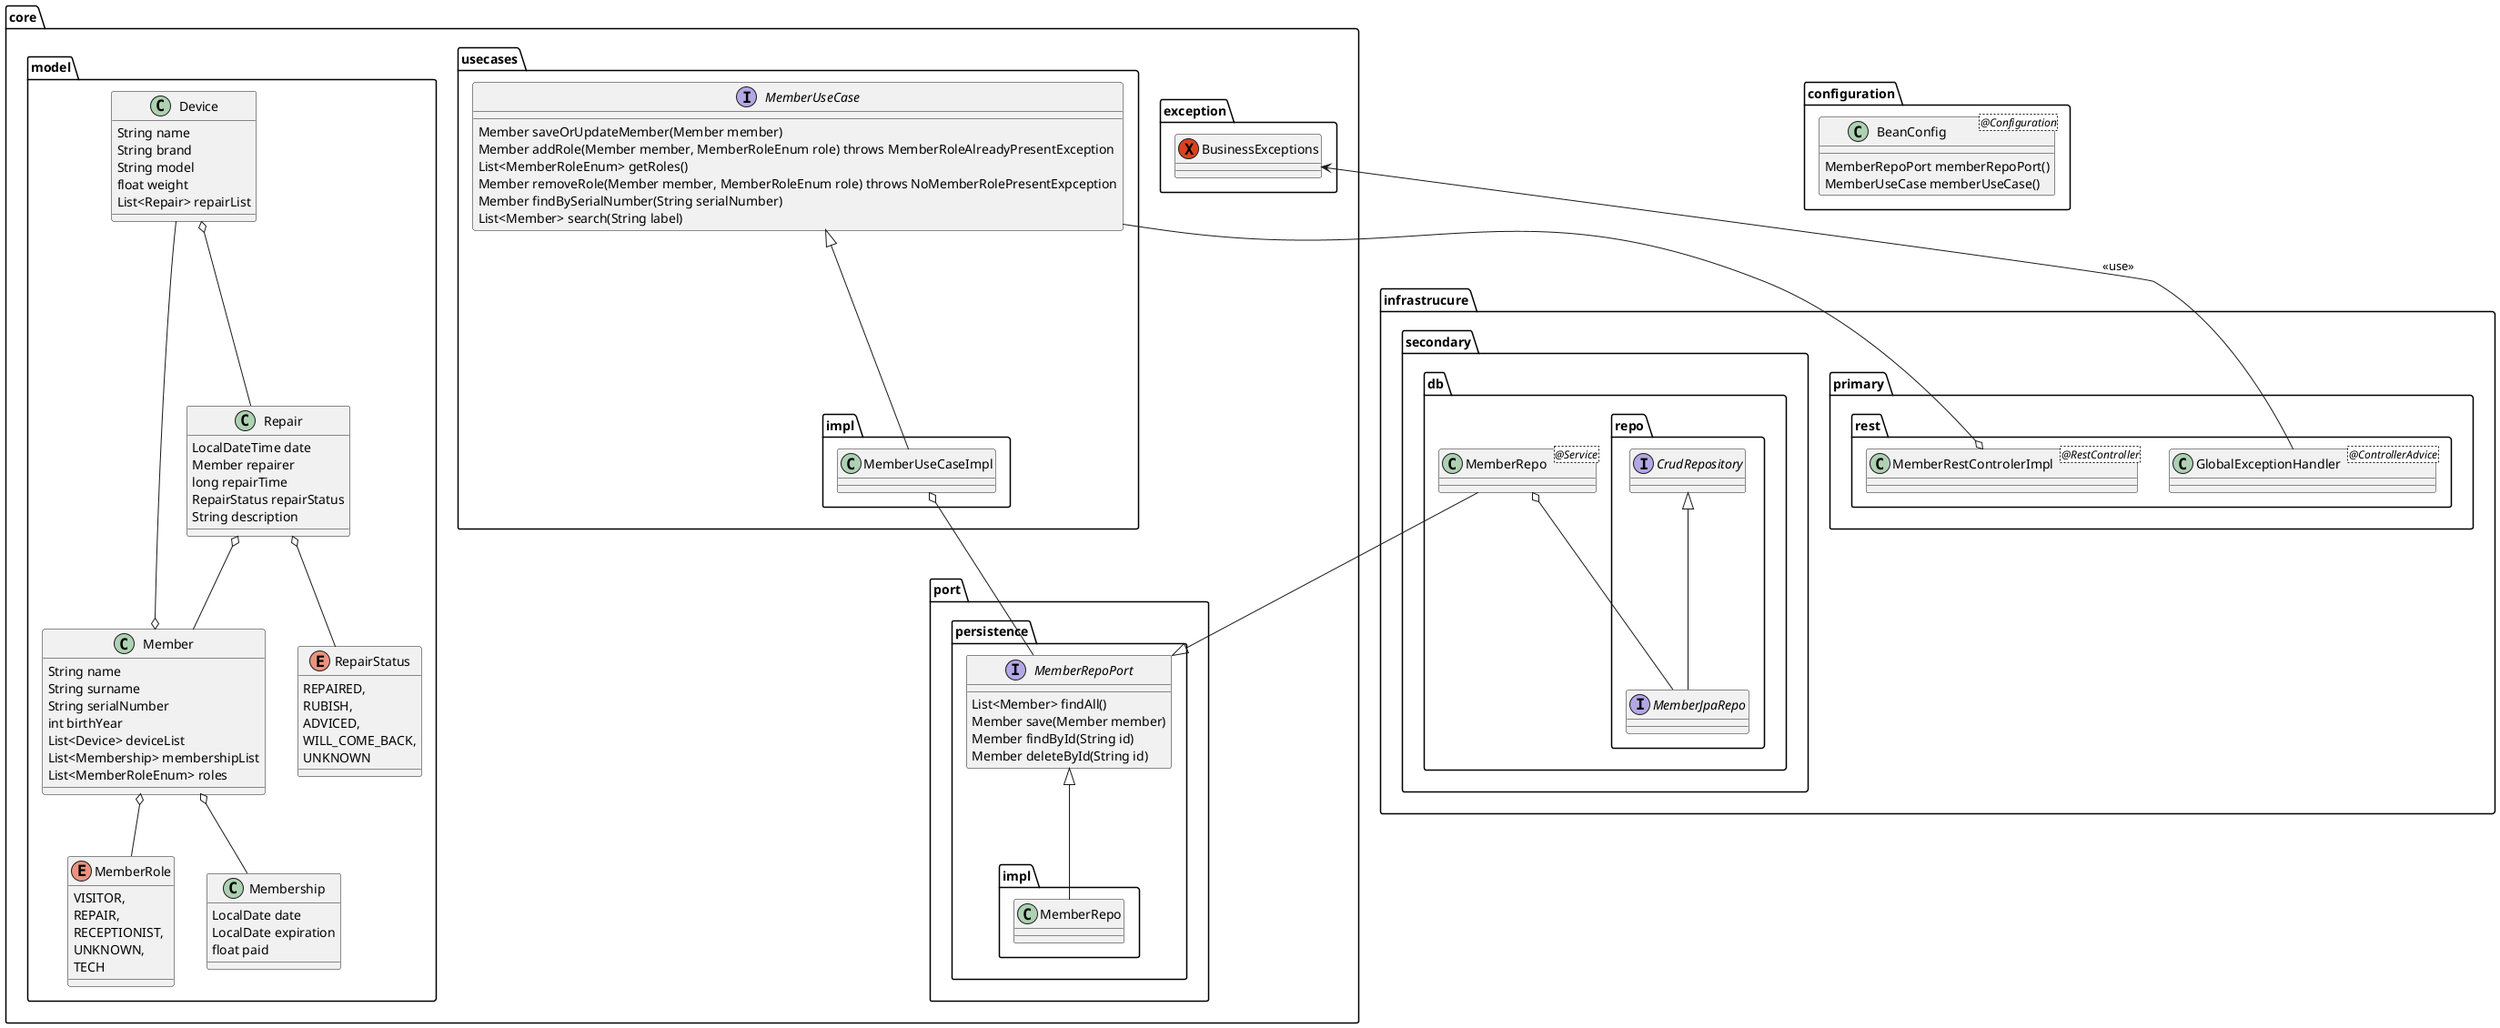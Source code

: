 @startuml
'https://plantuml.com/class-diagram

package "core.port.persistence"{
    interface MemberRepoPort{
        List<Member> findAll()
        Member save(Member member)
        Member findById(String id)
        Member deleteById(String id)
    }

    package "core.port.persistence.impl"{
        class MemberRepo
    }
    MemberRepoPort <|-- MemberRepo
}
package "core.usecases"{
    interface MemberUseCase{
            Member saveOrUpdateMember(Member member)
            Member addRole(Member member, MemberRoleEnum role) throws MemberRoleAlreadyPresentException
            List<MemberRoleEnum> getRoles()
            Member removeRole(Member member, MemberRoleEnum role) throws NoMemberRolePresentExpception
            Member findBySerialNumber(String serialNumber)
            List<Member> search(String label)
    }
    package "core.usecases.impl"{
        class MemberUseCaseImpl
    }

    MemberUseCase <|-- MemberUseCaseImpl
    MemberUseCaseImpl o-- MemberRepoPort
}
package "core.exception" {
    exception BusinessExceptions
}
package "core.model"{
    class Device{
        String name
        String brand
        String model
        float weight
        List<Repair> repairList
    }
    class Member{
        String name
        String surname
        String serialNumber
        int birthYear
        List<Device> deviceList
        List<Membership> membershipList
        List<MemberRoleEnum> roles
    }
    class Membership{
        LocalDate date
        LocalDate expiration
        float paid
    }
    class Repair{
        LocalDateTime date
        Member repairer
        long repairTime
        RepairStatus repairStatus
        String description
    }
    enum RepairStatus{
        REPAIRED,
        RUBISH,
        ADVICED,
        WILL_COME_BACK,
        UNKNOWN
        }
    enum MemberRole{
        VISITOR,
        REPAIR,
        RECEPTIONIST,
        UNKNOWN,
        TECH
    }

    Repair o-- RepairStatus
    Repair o-- Member

    Member o-- MemberRole
    Member o-- Membership
    Member o-- Device

    Device o-- Repair
}



package "infrastrucure.primary.rest"{
    class MemberRestControlerImpl<@RestController>
    class GlobalExceptionHandler<@ControllerAdvice>
    MemberRestControlerImpl o-- MemberUseCase
    BusinessExceptions <-- GlobalExceptionHandler : <<use>>
}

package "infrastrucure.secondary.db"{
    class MemberRepo<@Service>
    package "infrastrucure.secondary.db.repo"{
        interface MemberJpaRepo
        interface CrudRepository
        CrudRepository <|-- MemberJpaRepo
    }
    MemberRepo o-- MemberJpaRepo

    MemberRepoPort <|-- MemberRepo
}
package "configuration"{
    class BeanConfig<@Configuration>{
        MemberRepoPort memberRepoPort()
        MemberUseCase memberUseCase()
    }
}
@enduml